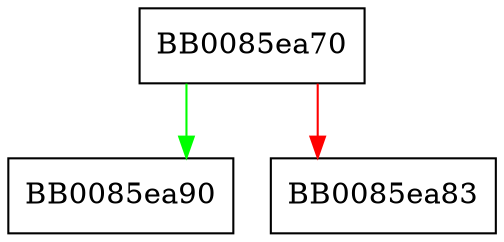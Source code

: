 digraph ossl_err_load_CRMF_strings {
  node [shape="box"];
  graph [splines=ortho];
  BB0085ea70 -> BB0085ea90 [color="green"];
  BB0085ea70 -> BB0085ea83 [color="red"];
}